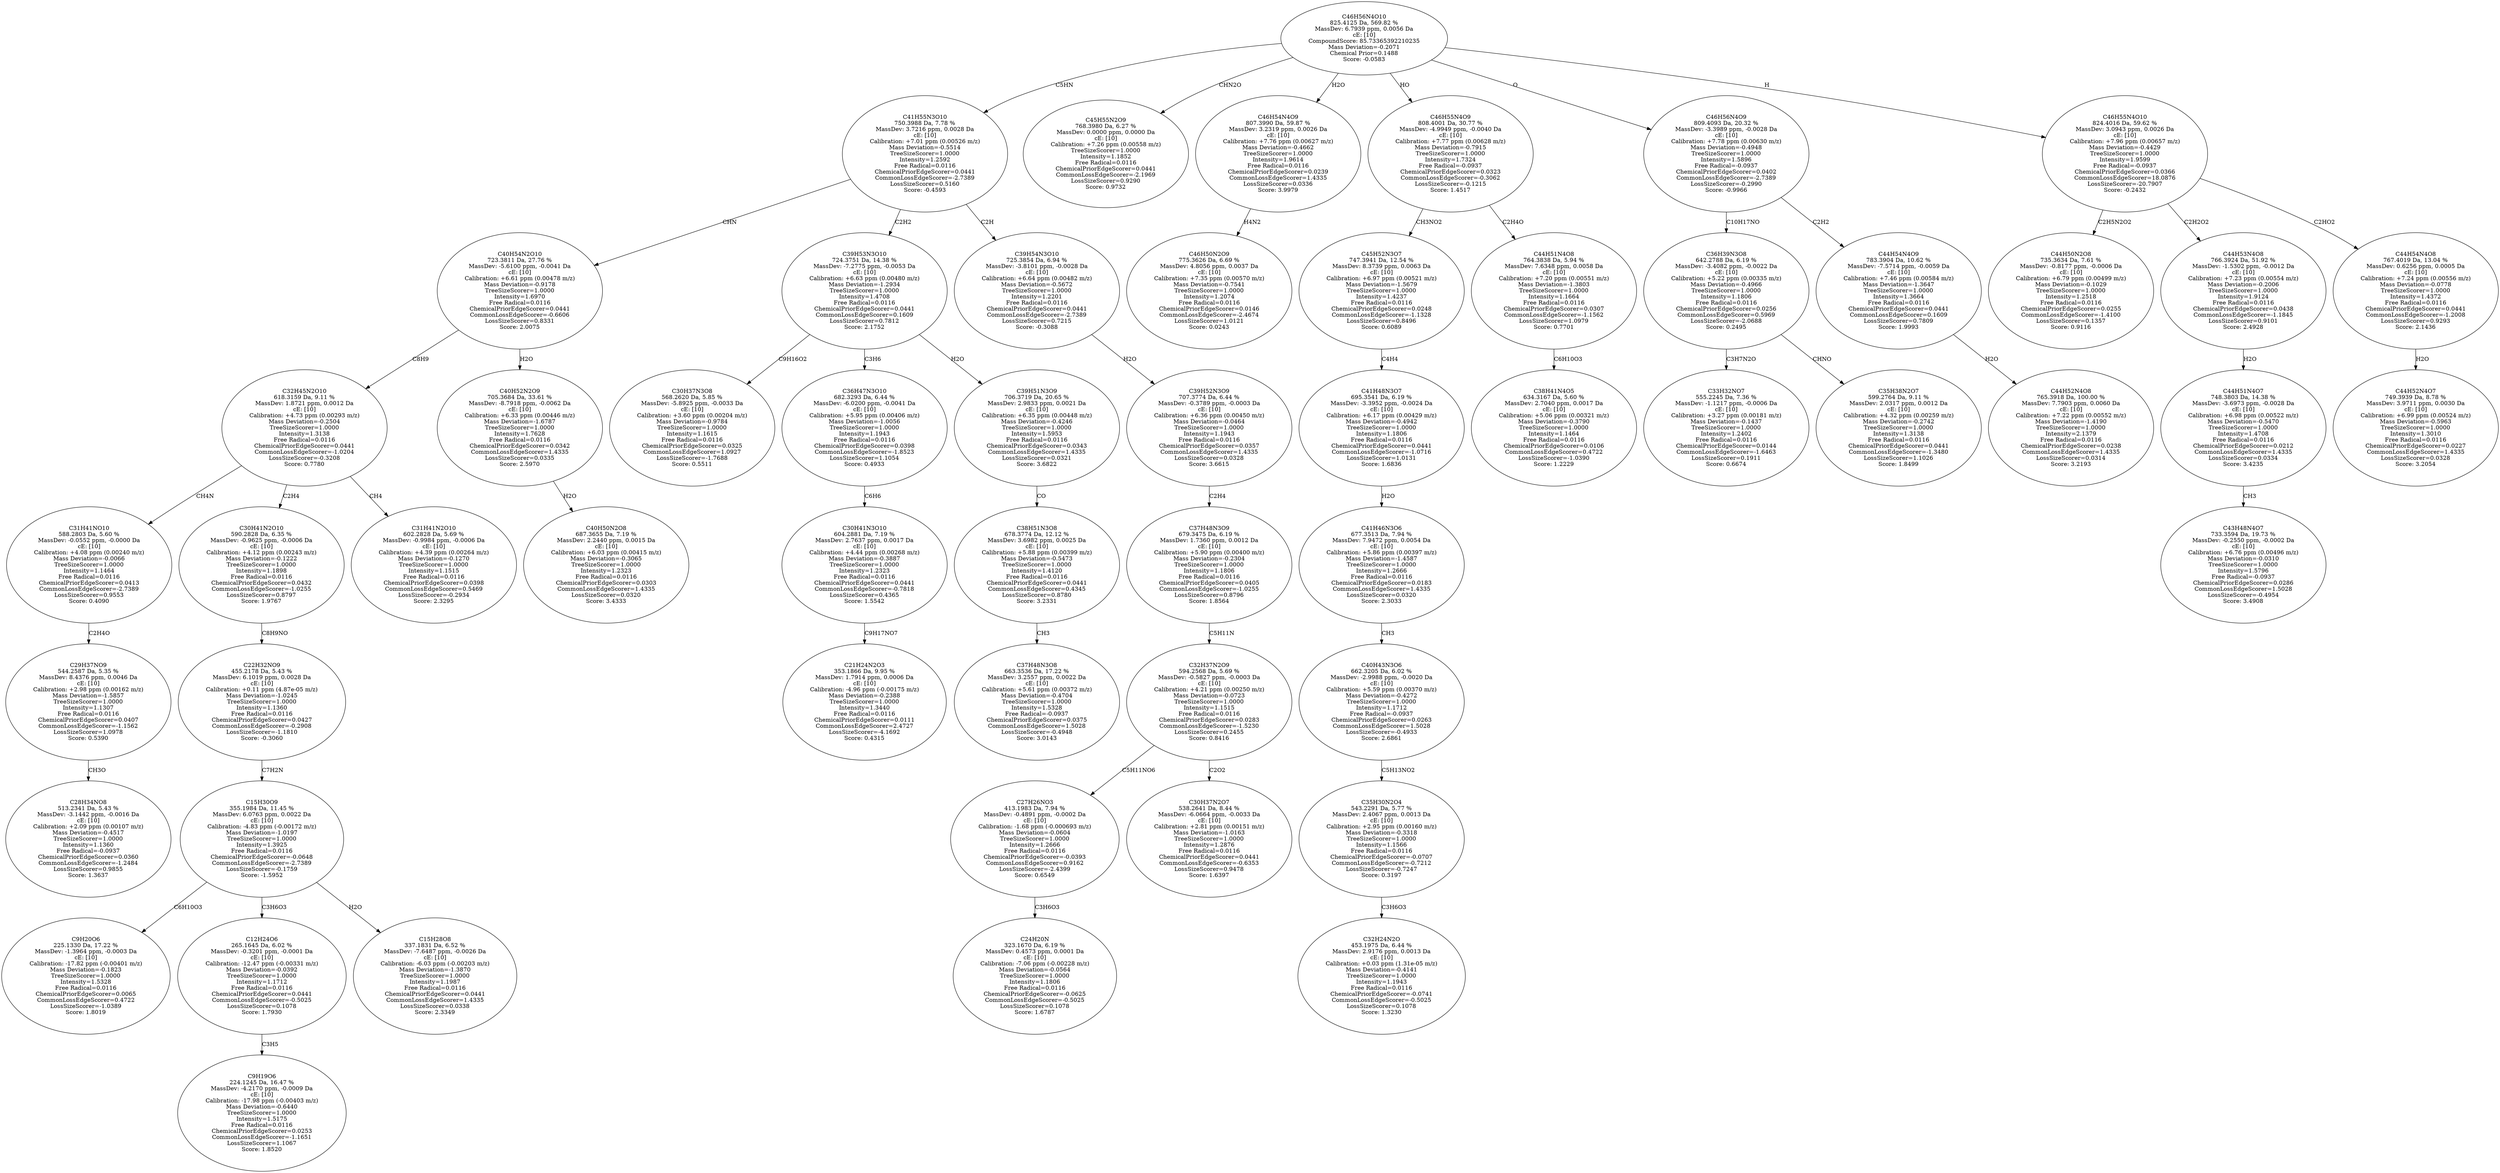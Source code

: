strict digraph {
v1 [label="C28H34NO8\n513.2341 Da, 5.43 %\nMassDev: -3.1442 ppm, -0.0016 Da\ncE: [10]\nCalibration: +2.09 ppm (0.00107 m/z)\nMass Deviation=-0.4517\nTreeSizeScorer=1.0000\nIntensity=1.1360\nFree Radical=-0.0937\nChemicalPriorEdgeScorer=0.0360\nCommonLossEdgeScorer=-1.2484\nLossSizeScorer=0.9855\nScore: 1.3637"];
v2 [label="C29H37NO9\n544.2587 Da, 5.35 %\nMassDev: 8.4376 ppm, 0.0046 Da\ncE: [10]\nCalibration: +2.98 ppm (0.00162 m/z)\nMass Deviation=-1.5857\nTreeSizeScorer=1.0000\nIntensity=1.1307\nFree Radical=0.0116\nChemicalPriorEdgeScorer=0.0407\nCommonLossEdgeScorer=-1.1562\nLossSizeScorer=1.0978\nScore: 0.5390"];
v3 [label="C31H41NO10\n588.2803 Da, 5.60 %\nMassDev: -0.0552 ppm, -0.0000 Da\ncE: [10]\nCalibration: +4.08 ppm (0.00240 m/z)\nMass Deviation=-0.0066\nTreeSizeScorer=1.0000\nIntensity=1.1464\nFree Radical=0.0116\nChemicalPriorEdgeScorer=0.0413\nCommonLossEdgeScorer=-2.7389\nLossSizeScorer=0.9553\nScore: 0.4090"];
v4 [label="C9H20O6\n225.1330 Da, 17.22 %\nMassDev: -1.3964 ppm, -0.0003 Da\ncE: [10]\nCalibration: -17.82 ppm (-0.00401 m/z)\nMass Deviation=-0.1823\nTreeSizeScorer=1.0000\nIntensity=1.5328\nFree Radical=0.0116\nChemicalPriorEdgeScorer=0.0065\nCommonLossEdgeScorer=0.4722\nLossSizeScorer=-1.0389\nScore: 1.8019"];
v5 [label="C9H19O6\n224.1245 Da, 16.47 %\nMassDev: -4.2170 ppm, -0.0009 Da\ncE: [10]\nCalibration: -17.98 ppm (-0.00403 m/z)\nMass Deviation=-0.6440\nTreeSizeScorer=1.0000\nIntensity=1.5175\nFree Radical=0.0116\nChemicalPriorEdgeScorer=0.0253\nCommonLossEdgeScorer=-1.1651\nLossSizeScorer=1.1067\nScore: 1.8520"];
v6 [label="C12H24O6\n265.1645 Da, 6.02 %\nMassDev: -0.3201 ppm, -0.0001 Da\ncE: [10]\nCalibration: -12.47 ppm (-0.00331 m/z)\nMass Deviation=-0.0392\nTreeSizeScorer=1.0000\nIntensity=1.1712\nFree Radical=0.0116\nChemicalPriorEdgeScorer=0.0441\nCommonLossEdgeScorer=-0.5025\nLossSizeScorer=0.1078\nScore: 1.7930"];
v7 [label="C15H28O8\n337.1831 Da, 6.52 %\nMassDev: -7.6487 ppm, -0.0026 Da\ncE: [10]\nCalibration: -6.03 ppm (-0.00203 m/z)\nMass Deviation=-1.3870\nTreeSizeScorer=1.0000\nIntensity=1.1987\nFree Radical=0.0116\nChemicalPriorEdgeScorer=0.0441\nCommonLossEdgeScorer=1.4335\nLossSizeScorer=0.0338\nScore: 2.3349"];
v8 [label="C15H30O9\n355.1984 Da, 11.45 %\nMassDev: 6.0763 ppm, 0.0022 Da\ncE: [10]\nCalibration: -4.83 ppm (-0.00172 m/z)\nMass Deviation=-1.0197\nTreeSizeScorer=1.0000\nIntensity=1.3925\nFree Radical=0.0116\nChemicalPriorEdgeScorer=-0.0648\nCommonLossEdgeScorer=-2.7389\nLossSizeScorer=-0.1759\nScore: -1.5952"];
v9 [label="C22H32NO9\n455.2178 Da, 5.43 %\nMassDev: 6.1019 ppm, 0.0028 Da\ncE: [10]\nCalibration: +0.11 ppm (4.87e-05 m/z)\nMass Deviation=-1.0245\nTreeSizeScorer=1.0000\nIntensity=1.1360\nFree Radical=0.0116\nChemicalPriorEdgeScorer=0.0427\nCommonLossEdgeScorer=-0.2908\nLossSizeScorer=-1.1810\nScore: -0.3060"];
v10 [label="C30H41N2O10\n590.2828 Da, 6.35 %\nMassDev: -0.9625 ppm, -0.0006 Da\ncE: [10]\nCalibration: +4.12 ppm (0.00243 m/z)\nMass Deviation=-0.1222\nTreeSizeScorer=1.0000\nIntensity=1.1898\nFree Radical=0.0116\nChemicalPriorEdgeScorer=0.0432\nCommonLossEdgeScorer=-1.0255\nLossSizeScorer=0.8797\nScore: 1.9767"];
v11 [label="C31H41N2O10\n602.2828 Da, 5.69 %\nMassDev: -0.9984 ppm, -0.0006 Da\ncE: [10]\nCalibration: +4.39 ppm (0.00264 m/z)\nMass Deviation=-0.1270\nTreeSizeScorer=1.0000\nIntensity=1.1515\nFree Radical=0.0116\nChemicalPriorEdgeScorer=0.0398\nCommonLossEdgeScorer=0.5469\nLossSizeScorer=-0.2934\nScore: 2.3295"];
v12 [label="C32H45N2O10\n618.3159 Da, 9.11 %\nMassDev: 1.8721 ppm, 0.0012 Da\ncE: [10]\nCalibration: +4.73 ppm (0.00293 m/z)\nMass Deviation=-0.2504\nTreeSizeScorer=1.0000\nIntensity=1.3138\nFree Radical=0.0116\nChemicalPriorEdgeScorer=0.0441\nCommonLossEdgeScorer=-1.0204\nLossSizeScorer=-0.3208\nScore: 0.7780"];
v13 [label="C40H50N2O8\n687.3655 Da, 7.19 %\nMassDev: 2.2440 ppm, 0.0015 Da\ncE: [10]\nCalibration: +6.03 ppm (0.00415 m/z)\nMass Deviation=-0.3065\nTreeSizeScorer=1.0000\nIntensity=1.2323\nFree Radical=0.0116\nChemicalPriorEdgeScorer=0.0303\nCommonLossEdgeScorer=1.4335\nLossSizeScorer=0.0320\nScore: 3.4333"];
v14 [label="C40H52N2O9\n705.3684 Da, 33.61 %\nMassDev: -8.7918 ppm, -0.0062 Da\ncE: [10]\nCalibration: +6.33 ppm (0.00446 m/z)\nMass Deviation=-1.6787\nTreeSizeScorer=1.0000\nIntensity=1.7628\nFree Radical=0.0116\nChemicalPriorEdgeScorer=0.0342\nCommonLossEdgeScorer=1.4335\nLossSizeScorer=0.0335\nScore: 2.5970"];
v15 [label="C40H54N2O10\n723.3811 Da, 27.76 %\nMassDev: -5.6100 ppm, -0.0041 Da\ncE: [10]\nCalibration: +6.61 ppm (0.00478 m/z)\nMass Deviation=-0.9178\nTreeSizeScorer=1.0000\nIntensity=1.6970\nFree Radical=0.0116\nChemicalPriorEdgeScorer=0.0441\nCommonLossEdgeScorer=-0.6606\nLossSizeScorer=0.8331\nScore: 2.0075"];
v16 [label="C30H37N3O8\n568.2620 Da, 5.85 %\nMassDev: -5.8925 ppm, -0.0033 Da\ncE: [10]\nCalibration: +3.60 ppm (0.00204 m/z)\nMass Deviation=-0.9784\nTreeSizeScorer=1.0000\nIntensity=1.1615\nFree Radical=0.0116\nChemicalPriorEdgeScorer=0.0325\nCommonLossEdgeScorer=1.0927\nLossSizeScorer=-1.7688\nScore: 0.5511"];
v17 [label="C21H24N2O3\n353.1866 Da, 9.95 %\nMassDev: 1.7914 ppm, 0.0006 Da\ncE: [10]\nCalibration: -4.96 ppm (-0.00175 m/z)\nMass Deviation=-0.2388\nTreeSizeScorer=1.0000\nIntensity=1.3440\nFree Radical=0.0116\nChemicalPriorEdgeScorer=0.0111\nCommonLossEdgeScorer=2.4727\nLossSizeScorer=-4.1692\nScore: 0.4315"];
v18 [label="C30H41N3O10\n604.2881 Da, 7.19 %\nMassDev: 2.7637 ppm, 0.0017 Da\ncE: [10]\nCalibration: +4.44 ppm (0.00268 m/z)\nMass Deviation=-0.3887\nTreeSizeScorer=1.0000\nIntensity=1.2323\nFree Radical=0.0116\nChemicalPriorEdgeScorer=0.0441\nCommonLossEdgeScorer=-0.7818\nLossSizeScorer=0.4365\nScore: 1.5542"];
v19 [label="C36H47N3O10\n682.3293 Da, 6.44 %\nMassDev: -6.0200 ppm, -0.0041 Da\ncE: [10]\nCalibration: +5.95 ppm (0.00406 m/z)\nMass Deviation=-1.0056\nTreeSizeScorer=1.0000\nIntensity=1.1943\nFree Radical=0.0116\nChemicalPriorEdgeScorer=0.0398\nCommonLossEdgeScorer=-1.8523\nLossSizeScorer=1.1054\nScore: 0.4933"];
v20 [label="C37H48N3O8\n663.3536 Da, 17.22 %\nMassDev: 3.2557 ppm, 0.0022 Da\ncE: [10]\nCalibration: +5.61 ppm (0.00372 m/z)\nMass Deviation=-0.4704\nTreeSizeScorer=1.0000\nIntensity=1.5328\nFree Radical=-0.0937\nChemicalPriorEdgeScorer=0.0375\nCommonLossEdgeScorer=1.5028\nLossSizeScorer=-0.4948\nScore: 3.0143"];
v21 [label="C38H51N3O8\n678.3774 Da, 12.12 %\nMassDev: 3.6982 ppm, 0.0025 Da\ncE: [10]\nCalibration: +5.88 ppm (0.00399 m/z)\nMass Deviation=-0.5473\nTreeSizeScorer=1.0000\nIntensity=1.4120\nFree Radical=0.0116\nChemicalPriorEdgeScorer=0.0441\nCommonLossEdgeScorer=0.4345\nLossSizeScorer=0.8780\nScore: 3.2331"];
v22 [label="C39H51N3O9\n706.3719 Da, 20.65 %\nMassDev: 2.9833 ppm, 0.0021 Da\ncE: [10]\nCalibration: +6.35 ppm (0.00448 m/z)\nMass Deviation=-0.4246\nTreeSizeScorer=1.0000\nIntensity=1.5953\nFree Radical=0.0116\nChemicalPriorEdgeScorer=0.0343\nCommonLossEdgeScorer=1.4335\nLossSizeScorer=0.0321\nScore: 3.6822"];
v23 [label="C39H53N3O10\n724.3751 Da, 14.38 %\nMassDev: -7.2775 ppm, -0.0053 Da\ncE: [10]\nCalibration: +6.63 ppm (0.00480 m/z)\nMass Deviation=-1.2934\nTreeSizeScorer=1.0000\nIntensity=1.4708\nFree Radical=0.0116\nChemicalPriorEdgeScorer=0.0441\nCommonLossEdgeScorer=0.1609\nLossSizeScorer=0.7812\nScore: 2.1752"];
v24 [label="C24H20N\n323.1670 Da, 6.19 %\nMassDev: 0.4573 ppm, 0.0001 Da\ncE: [10]\nCalibration: -7.06 ppm (-0.00228 m/z)\nMass Deviation=-0.0564\nTreeSizeScorer=1.0000\nIntensity=1.1806\nFree Radical=0.0116\nChemicalPriorEdgeScorer=-0.0625\nCommonLossEdgeScorer=-0.5025\nLossSizeScorer=0.1078\nScore: 1.6787"];
v25 [label="C27H26NO3\n413.1983 Da, 7.94 %\nMassDev: -0.4891 ppm, -0.0002 Da\ncE: [10]\nCalibration: -1.68 ppm (-0.000693 m/z)\nMass Deviation=-0.0604\nTreeSizeScorer=1.0000\nIntensity=1.2666\nFree Radical=0.0116\nChemicalPriorEdgeScorer=-0.0393\nCommonLossEdgeScorer=0.9162\nLossSizeScorer=-2.4399\nScore: 0.6549"];
v26 [label="C30H37N2O7\n538.2641 Da, 8.44 %\nMassDev: -6.0664 ppm, -0.0033 Da\ncE: [10]\nCalibration: +2.81 ppm (0.00151 m/z)\nMass Deviation=-1.0163\nTreeSizeScorer=1.0000\nIntensity=1.2876\nFree Radical=0.0116\nChemicalPriorEdgeScorer=0.0441\nCommonLossEdgeScorer=-0.6353\nLossSizeScorer=0.9478\nScore: 1.6397"];
v27 [label="C32H37N2O9\n594.2568 Da, 5.69 %\nMassDev: -0.5827 ppm, -0.0003 Da\ncE: [10]\nCalibration: +4.21 ppm (0.00250 m/z)\nMass Deviation=-0.0723\nTreeSizeScorer=1.0000\nIntensity=1.1515\nFree Radical=0.0116\nChemicalPriorEdgeScorer=0.0283\nCommonLossEdgeScorer=-1.5230\nLossSizeScorer=0.2455\nScore: 0.8416"];
v28 [label="C37H48N3O9\n679.3475 Da, 6.19 %\nMassDev: 1.7360 ppm, 0.0012 Da\ncE: [10]\nCalibration: +5.90 ppm (0.00400 m/z)\nMass Deviation=-0.2304\nTreeSizeScorer=1.0000\nIntensity=1.1806\nFree Radical=0.0116\nChemicalPriorEdgeScorer=0.0405\nCommonLossEdgeScorer=-1.0255\nLossSizeScorer=0.8796\nScore: 1.8564"];
v29 [label="C39H52N3O9\n707.3774 Da, 6.44 %\nMassDev: -0.3789 ppm, -0.0003 Da\ncE: [10]\nCalibration: +6.36 ppm (0.00450 m/z)\nMass Deviation=-0.0464\nTreeSizeScorer=1.0000\nIntensity=1.1943\nFree Radical=0.0116\nChemicalPriorEdgeScorer=0.0357\nCommonLossEdgeScorer=1.4335\nLossSizeScorer=0.0328\nScore: 3.6615"];
v30 [label="C39H54N3O10\n725.3854 Da, 6.94 %\nMassDev: -3.8101 ppm, -0.0028 Da\ncE: [10]\nCalibration: +6.64 ppm (0.00482 m/z)\nMass Deviation=-0.5672\nTreeSizeScorer=1.0000\nIntensity=1.2201\nFree Radical=0.0116\nChemicalPriorEdgeScorer=0.0441\nCommonLossEdgeScorer=-2.7389\nLossSizeScorer=0.7215\nScore: -0.3088"];
v31 [label="C41H55N3O10\n750.3988 Da, 7.78 %\nMassDev: 3.7216 ppm, 0.0028 Da\ncE: [10]\nCalibration: +7.01 ppm (0.00526 m/z)\nMass Deviation=-0.5514\nTreeSizeScorer=1.0000\nIntensity=1.2592\nFree Radical=0.0116\nChemicalPriorEdgeScorer=0.0441\nCommonLossEdgeScorer=-2.7389\nLossSizeScorer=0.5160\nScore: -0.4593"];
v32 [label="C45H55N2O9\n768.3980 Da, 6.27 %\nMassDev: 0.0000 ppm, 0.0000 Da\ncE: [10]\nCalibration: +7.26 ppm (0.00558 m/z)\nTreeSizeScorer=1.0000\nIntensity=1.1852\nFree Radical=0.0116\nChemicalPriorEdgeScorer=0.0441\nCommonLossEdgeScorer=-2.1969\nLossSizeScorer=0.9290\nScore: 0.9732"];
v33 [label="C46H50N2O9\n775.3626 Da, 6.69 %\nMassDev: 4.8056 ppm, 0.0037 Da\ncE: [10]\nCalibration: +7.35 ppm (0.00570 m/z)\nMass Deviation=-0.7541\nTreeSizeScorer=1.0000\nIntensity=1.2074\nFree Radical=0.0116\nChemicalPriorEdgeScorer=0.0146\nCommonLossEdgeScorer=-2.4674\nLossSizeScorer=1.0121\nScore: 0.0243"];
v34 [label="C46H54N4O9\n807.3990 Da, 59.87 %\nMassDev: 3.2319 ppm, 0.0026 Da\ncE: [10]\nCalibration: +7.76 ppm (0.00627 m/z)\nMass Deviation=-0.4662\nTreeSizeScorer=1.0000\nIntensity=1.9614\nFree Radical=0.0116\nChemicalPriorEdgeScorer=0.0239\nCommonLossEdgeScorer=1.4335\nLossSizeScorer=0.0336\nScore: 3.9979"];
v35 [label="C32H24N2O\n453.1975 Da, 6.44 %\nMassDev: 2.9176 ppm, 0.0013 Da\ncE: [10]\nCalibration: +0.03 ppm (1.31e-05 m/z)\nMass Deviation=-0.4141\nTreeSizeScorer=1.0000\nIntensity=1.1943\nFree Radical=0.0116\nChemicalPriorEdgeScorer=-0.0741\nCommonLossEdgeScorer=-0.5025\nLossSizeScorer=0.1078\nScore: 1.3230"];
v36 [label="C35H30N2O4\n543.2291 Da, 5.77 %\nMassDev: 2.4067 ppm, 0.0013 Da\ncE: [10]\nCalibration: +2.95 ppm (0.00160 m/z)\nMass Deviation=-0.3318\nTreeSizeScorer=1.0000\nIntensity=1.1566\nFree Radical=0.0116\nChemicalPriorEdgeScorer=-0.0707\nCommonLossEdgeScorer=-0.7212\nLossSizeScorer=-0.7247\nScore: 0.3197"];
v37 [label="C40H43N3O6\n662.3205 Da, 6.02 %\nMassDev: -2.9988 ppm, -0.0020 Da\ncE: [10]\nCalibration: +5.59 ppm (0.00370 m/z)\nMass Deviation=-0.4272\nTreeSizeScorer=1.0000\nIntensity=1.1712\nFree Radical=-0.0937\nChemicalPriorEdgeScorer=0.0263\nCommonLossEdgeScorer=1.5028\nLossSizeScorer=-0.4933\nScore: 2.6861"];
v38 [label="C41H46N3O6\n677.3513 Da, 7.94 %\nMassDev: 7.9472 ppm, 0.0054 Da\ncE: [10]\nCalibration: +5.86 ppm (0.00397 m/z)\nMass Deviation=-1.4587\nTreeSizeScorer=1.0000\nIntensity=1.2666\nFree Radical=0.0116\nChemicalPriorEdgeScorer=0.0183\nCommonLossEdgeScorer=1.4335\nLossSizeScorer=0.0320\nScore: 2.3033"];
v39 [label="C41H48N3O7\n695.3541 Da, 6.19 %\nMassDev: -3.3952 ppm, -0.0024 Da\ncE: [10]\nCalibration: +6.17 ppm (0.00429 m/z)\nMass Deviation=-0.4942\nTreeSizeScorer=1.0000\nIntensity=1.1806\nFree Radical=0.0116\nChemicalPriorEdgeScorer=0.0441\nCommonLossEdgeScorer=-1.0716\nLossSizeScorer=1.0131\nScore: 1.6836"];
v40 [label="C45H52N3O7\n747.3941 Da, 12.54 %\nMassDev: 8.3739 ppm, 0.0063 Da\ncE: [10]\nCalibration: +6.97 ppm (0.00521 m/z)\nMass Deviation=-1.5679\nTreeSizeScorer=1.0000\nIntensity=1.4237\nFree Radical=0.0116\nChemicalPriorEdgeScorer=0.0248\nCommonLossEdgeScorer=-1.1328\nLossSizeScorer=0.8496\nScore: 0.6089"];
v41 [label="C38H41N4O5\n634.3167 Da, 5.60 %\nMassDev: 2.7040 ppm, 0.0017 Da\ncE: [10]\nCalibration: +5.06 ppm (0.00321 m/z)\nMass Deviation=-0.3790\nTreeSizeScorer=1.0000\nIntensity=1.1464\nFree Radical=0.0116\nChemicalPriorEdgeScorer=0.0106\nCommonLossEdgeScorer=0.4722\nLossSizeScorer=-1.0390\nScore: 1.2229"];
v42 [label="C44H51N4O8\n764.3838 Da, 5.94 %\nMassDev: 7.6348 ppm, 0.0058 Da\ncE: [10]\nCalibration: +7.20 ppm (0.00551 m/z)\nMass Deviation=-1.3803\nTreeSizeScorer=1.0000\nIntensity=1.1664\nFree Radical=0.0116\nChemicalPriorEdgeScorer=0.0307\nCommonLossEdgeScorer=-1.1562\nLossSizeScorer=1.0979\nScore: 0.7701"];
v43 [label="C46H55N4O9\n808.4001 Da, 30.77 %\nMassDev: -4.9949 ppm, -0.0040 Da\ncE: [10]\nCalibration: +7.77 ppm (0.00628 m/z)\nMass Deviation=-0.7915\nTreeSizeScorer=1.0000\nIntensity=1.7324\nFree Radical=-0.0937\nChemicalPriorEdgeScorer=0.0323\nCommonLossEdgeScorer=-0.3062\nLossSizeScorer=-0.1215\nScore: 1.4517"];
v44 [label="C33H32NO7\n555.2245 Da, 7.36 %\nMassDev: -1.1217 ppm, -0.0006 Da\ncE: [10]\nCalibration: +3.27 ppm (0.00181 m/z)\nMass Deviation=-0.1437\nTreeSizeScorer=1.0000\nIntensity=1.2402\nFree Radical=0.0116\nChemicalPriorEdgeScorer=0.0144\nCommonLossEdgeScorer=-1.6463\nLossSizeScorer=0.1911\nScore: 0.6674"];
v45 [label="C35H38N2O7\n599.2764 Da, 9.11 %\nMassDev: 2.0317 ppm, 0.0012 Da\ncE: [10]\nCalibration: +4.32 ppm (0.00259 m/z)\nMass Deviation=-0.2742\nTreeSizeScorer=1.0000\nIntensity=1.3138\nFree Radical=0.0116\nChemicalPriorEdgeScorer=0.0441\nCommonLossEdgeScorer=-1.3480\nLossSizeScorer=1.1026\nScore: 1.8499"];
v46 [label="C36H39N3O8\n642.2788 Da, 6.19 %\nMassDev: -3.4082 ppm, -0.0022 Da\ncE: [10]\nCalibration: +5.22 ppm (0.00335 m/z)\nMass Deviation=-0.4966\nTreeSizeScorer=1.0000\nIntensity=1.1806\nFree Radical=0.0116\nChemicalPriorEdgeScorer=0.0256\nCommonLossEdgeScorer=0.5969\nLossSizeScorer=-2.0688\nScore: 0.2495"];
v47 [label="C44H52N4O8\n765.3918 Da, 100.00 %\nMassDev: 7.7903 ppm, 0.0060 Da\ncE: [10]\nCalibration: +7.22 ppm (0.00552 m/z)\nMass Deviation=-1.4190\nTreeSizeScorer=1.0000\nIntensity=2.1379\nFree Radical=0.0116\nChemicalPriorEdgeScorer=0.0238\nCommonLossEdgeScorer=1.4335\nLossSizeScorer=0.0314\nScore: 3.2193"];
v48 [label="C44H54N4O9\n783.3904 Da, 10.62 %\nMassDev: -7.5714 ppm, -0.0059 Da\ncE: [10]\nCalibration: +7.46 ppm (0.00584 m/z)\nMass Deviation=-1.3647\nTreeSizeScorer=1.0000\nIntensity=1.3664\nFree Radical=0.0116\nChemicalPriorEdgeScorer=0.0441\nCommonLossEdgeScorer=0.1609\nLossSizeScorer=0.7809\nScore: 1.9993"];
v49 [label="C46H56N4O9\n809.4093 Da, 20.32 %\nMassDev: -3.3989 ppm, -0.0028 Da\ncE: [10]\nCalibration: +7.78 ppm (0.00630 m/z)\nMass Deviation=-0.4948\nTreeSizeScorer=1.0000\nIntensity=1.5896\nFree Radical=-0.0937\nChemicalPriorEdgeScorer=0.0402\nCommonLossEdgeScorer=-2.7389\nLossSizeScorer=-0.2990\nScore: -0.9966"];
v50 [label="C44H50N2O8\n735.3634 Da, 7.61 %\nMassDev: -0.8177 ppm, -0.0006 Da\ncE: [10]\nCalibration: +6.79 ppm (0.00499 m/z)\nMass Deviation=-0.1029\nTreeSizeScorer=1.0000\nIntensity=1.2518\nFree Radical=0.0116\nChemicalPriorEdgeScorer=0.0255\nCommonLossEdgeScorer=-1.4100\nLossSizeScorer=0.1357\nScore: 0.9116"];
v51 [label="C43H48N4O7\n733.3594 Da, 19.73 %\nMassDev: -0.2550 ppm, -0.0002 Da\ncE: [10]\nCalibration: +6.76 ppm (0.00496 m/z)\nMass Deviation=-0.0310\nTreeSizeScorer=1.0000\nIntensity=1.5796\nFree Radical=-0.0937\nChemicalPriorEdgeScorer=0.0286\nCommonLossEdgeScorer=1.5028\nLossSizeScorer=-0.4954\nScore: 3.4908"];
v52 [label="C44H51N4O7\n748.3803 Da, 14.38 %\nMassDev: -3.6973 ppm, -0.0028 Da\ncE: [10]\nCalibration: +6.98 ppm (0.00522 m/z)\nMass Deviation=-0.5470\nTreeSizeScorer=1.0000\nIntensity=1.4708\nFree Radical=0.0116\nChemicalPriorEdgeScorer=0.0212\nCommonLossEdgeScorer=1.4335\nLossSizeScorer=0.0334\nScore: 3.4235"];
v53 [label="C44H53N4O8\n766.3924 Da, 51.92 %\nMassDev: -1.5302 ppm, -0.0012 Da\ncE: [10]\nCalibration: +7.23 ppm (0.00554 m/z)\nMass Deviation=-0.2006\nTreeSizeScorer=1.0000\nIntensity=1.9124\nFree Radical=0.0116\nChemicalPriorEdgeScorer=0.0438\nCommonLossEdgeScorer=-1.1845\nLossSizeScorer=0.9101\nScore: 2.4928"];
v54 [label="C44H52N4O7\n749.3939 Da, 8.78 %\nMassDev: 3.9711 ppm, 0.0030 Da\ncE: [10]\nCalibration: +6.99 ppm (0.00524 m/z)\nMass Deviation=-0.5963\nTreeSizeScorer=1.0000\nIntensity=1.3010\nFree Radical=0.0116\nChemicalPriorEdgeScorer=0.0227\nCommonLossEdgeScorer=1.4335\nLossSizeScorer=0.0328\nScore: 3.2054"];
v55 [label="C44H54N4O8\n767.4019 Da, 13.04 %\nMassDev: 0.6256 ppm, 0.0005 Da\ncE: [10]\nCalibration: +7.24 ppm (0.00556 m/z)\nMass Deviation=-0.0778\nTreeSizeScorer=1.0000\nIntensity=1.4372\nFree Radical=0.0116\nChemicalPriorEdgeScorer=0.0441\nCommonLossEdgeScorer=-1.2008\nLossSizeScorer=0.9293\nScore: 2.1436"];
v56 [label="C46H55N4O10\n824.4016 Da, 59.62 %\nMassDev: 3.0943 ppm, 0.0026 Da\ncE: [10]\nCalibration: +7.96 ppm (0.00657 m/z)\nMass Deviation=-0.4429\nTreeSizeScorer=1.0000\nIntensity=1.9599\nFree Radical=-0.0937\nChemicalPriorEdgeScorer=0.0366\nCommonLossEdgeScorer=18.0876\nLossSizeScorer=-20.7907\nScore: -0.2432"];
v57 [label="C46H56N4O10\n825.4125 Da, 569.82 %\nMassDev: 6.7939 ppm, 0.0056 Da\ncE: [10]\nCompoundScore: 85.73365392210235\nMass Deviation=-0.2071\nChemical Prior=0.1488\nScore: -0.0583"];
v2 -> v1 [label="CH3O"];
v3 -> v2 [label="C2H4O"];
v12 -> v3 [label="CH4N"];
v8 -> v4 [label="C6H10O3"];
v6 -> v5 [label="C3H5"];
v8 -> v6 [label="C3H6O3"];
v8 -> v7 [label="H2O"];
v9 -> v8 [label="C7H2N"];
v10 -> v9 [label="C8H9NO"];
v12 -> v10 [label="C2H4"];
v12 -> v11 [label="CH4"];
v15 -> v12 [label="C8H9"];
v14 -> v13 [label="H2O"];
v15 -> v14 [label="H2O"];
v31 -> v15 [label="CHN"];
v23 -> v16 [label="C9H16O2"];
v18 -> v17 [label="C9H17NO7"];
v19 -> v18 [label="C6H6"];
v23 -> v19 [label="C3H6"];
v21 -> v20 [label="CH3"];
v22 -> v21 [label="CO"];
v23 -> v22 [label="H2O"];
v31 -> v23 [label="C2H2"];
v25 -> v24 [label="C3H6O3"];
v27 -> v25 [label="C5H11NO6"];
v27 -> v26 [label="C2O2"];
v28 -> v27 [label="C5H11N"];
v29 -> v28 [label="C2H4"];
v30 -> v29 [label="H2O"];
v31 -> v30 [label="C2H"];
v57 -> v31 [label="C5HN"];
v57 -> v32 [label="CHN2O"];
v34 -> v33 [label="H4N2"];
v57 -> v34 [label="H2O"];
v36 -> v35 [label="C3H6O3"];
v37 -> v36 [label="C5H13NO2"];
v38 -> v37 [label="CH3"];
v39 -> v38 [label="H2O"];
v40 -> v39 [label="C4H4"];
v43 -> v40 [label="CH3NO2"];
v42 -> v41 [label="C6H10O3"];
v43 -> v42 [label="C2H4O"];
v57 -> v43 [label="HO"];
v46 -> v44 [label="C3H7N2O"];
v46 -> v45 [label="CHNO"];
v49 -> v46 [label="C10H17NO"];
v48 -> v47 [label="H2O"];
v49 -> v48 [label="C2H2"];
v57 -> v49 [label="O"];
v56 -> v50 [label="C2H5N2O2"];
v52 -> v51 [label="CH3"];
v53 -> v52 [label="H2O"];
v56 -> v53 [label="C2H2O2"];
v55 -> v54 [label="H2O"];
v56 -> v55 [label="C2HO2"];
v57 -> v56 [label="H"];
}